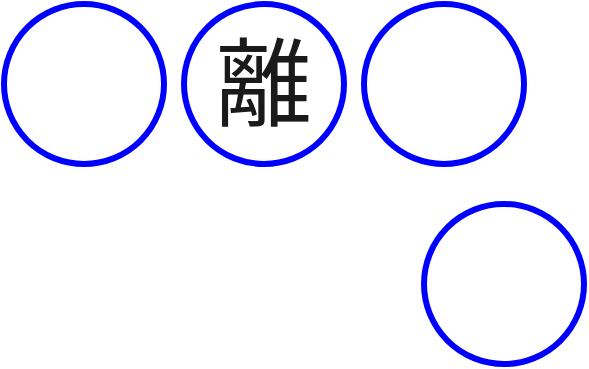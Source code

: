 <mxfile>
    <diagram id="w-7CJyka5zCctE4Li5eL" name="Page-1">
        <mxGraphModel dx="548" dy="715" grid="1" gridSize="10" guides="1" tooltips="1" connect="1" arrows="1" fold="1" page="1" pageScale="1" pageWidth="850" pageHeight="1100" math="0" shadow="0">
            <root>
                <mxCell id="0"/>
                <mxCell id="1" parent="0"/>
                <mxCell id="4" value="" style="ellipse;whiteSpace=wrap;html=1;aspect=fixed;strokeWidth=3;fillColor=none;strokeColor=#0000FF;" parent="1" vertex="1">
                    <mxGeometry x="330" y="260" width="80" height="80" as="geometry"/>
                </mxCell>
                <mxCell id="24" value="" style="ellipse;whiteSpace=wrap;html=1;aspect=fixed;strokeWidth=3;fillColor=none;strokeColor=#0000FF;" parent="1" vertex="1">
                    <mxGeometry x="120" y="160" width="80" height="80" as="geometry"/>
                </mxCell>
                <mxCell id="25" value="" style="group;fillColor=none;" parent="1" vertex="1" connectable="0">
                    <mxGeometry x="210" y="160" width="80" height="80" as="geometry"/>
                </mxCell>
                <mxCell id="26" value="" style="ellipse;whiteSpace=wrap;html=1;aspect=fixed;strokeWidth=3;fillColor=none;strokeColor=#0000FF;" parent="25" vertex="1">
                    <mxGeometry width="80" height="80" as="geometry"/>
                </mxCell>
                <mxCell id="27" value="&lt;font face=&quot;Verdana&quot; style=&quot;font-size: 48px;&quot;&gt;離&lt;br style=&quot;font-size: 48px;&quot;&gt;&lt;/font&gt;" style="text;strokeColor=none;align=center;fillColor=none;html=1;verticalAlign=middle;whiteSpace=wrap;rounded=0;fontSize=48;labelBorderColor=none;fontColor=#1A1A1A;labelBackgroundColor=none;" parent="25" vertex="1">
                    <mxGeometry y="15" width="80" height="50" as="geometry"/>
                </mxCell>
                <mxCell id="28" value="" style="ellipse;whiteSpace=wrap;html=1;aspect=fixed;strokeWidth=3;fillColor=none;strokeColor=#0000FF;" vertex="1" parent="1">
                    <mxGeometry x="300" y="160" width="80" height="80" as="geometry"/>
                </mxCell>
            </root>
        </mxGraphModel>
    </diagram>
</mxfile>